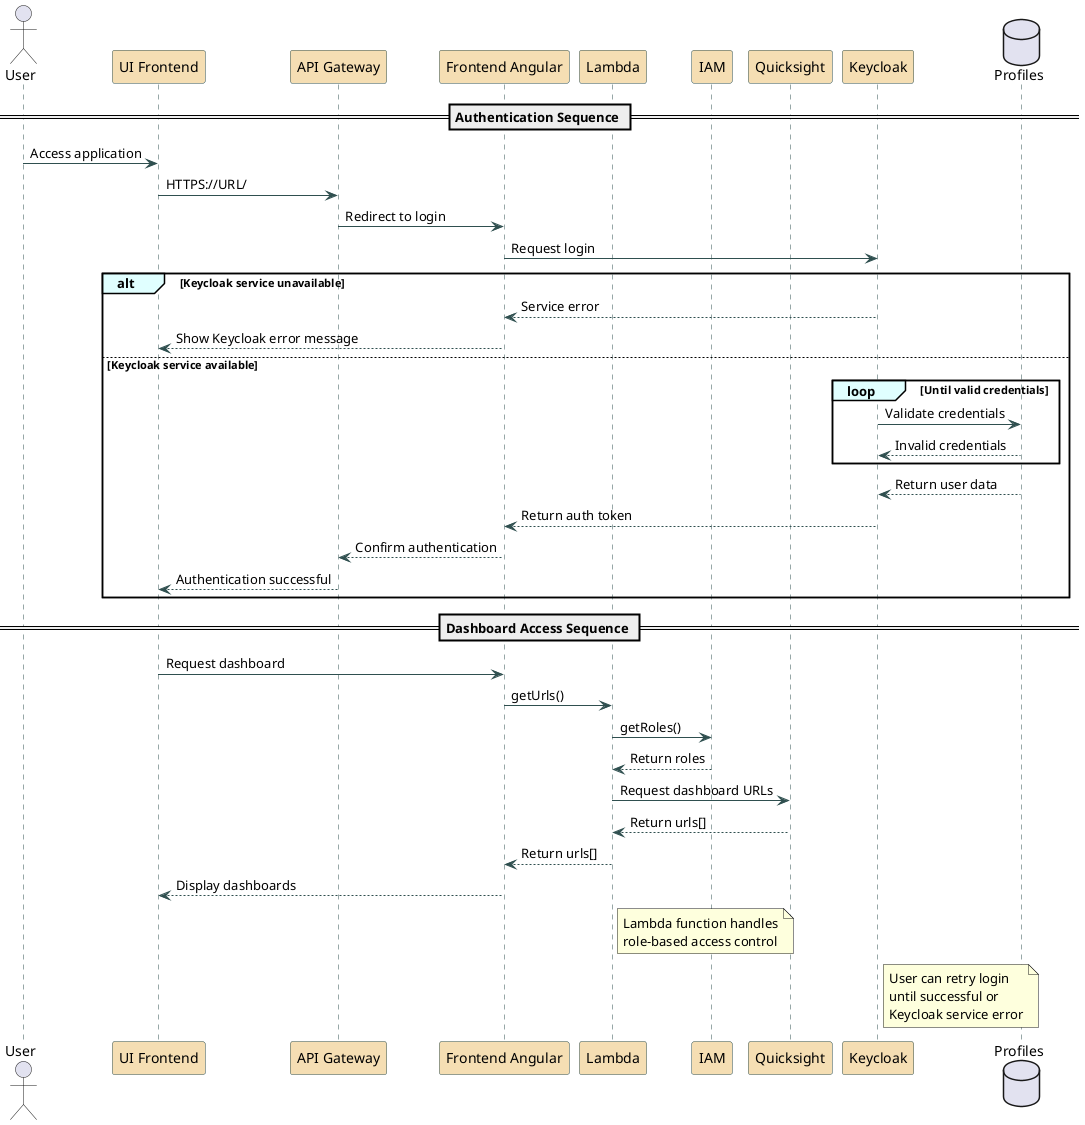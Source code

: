 @startuml sequence

' Color scheme
skinparam sequenceArrowColor DarkSlateGray
skinparam sequenceGroupBackgroundColor LightCyan
skinparam sequenceLifeLineBorderColor DarkSlateGray
skinparam sequenceParticipantBackgroundColor Wheat
skinparam sequenceParticipantBorderColor DarkSlateGray

actor User
participant "UI Frontend" as UI
participant "API Gateway" as API
participant "Frontend Angular" as Angular
participant "Lambda" as Lambda
participant "IAM" as IAM
participant "Quicksight" as Quicksight
participant "Keycloak" as Keycloak
database "Profiles" as Profiles

== Authentication Sequence ==

User -> UI: Access application
UI -> API: HTTPS://URL/
API -> Angular: Redirect to login
Angular -> Keycloak: Request login

alt Keycloak service unavailable
    Keycloak --> Angular: Service error
    Angular --> UI: Show Keycloak error message
else Keycloak service available
    loop Until valid credentials
        Keycloak -> Profiles: Validate credentials
        Profiles --> Keycloak: Invalid credentials
    end
    Profiles --> Keycloak: Return user data
    Keycloak --> Angular: Return auth token
    Angular --> API: Confirm authentication
    API --> UI: Authentication successful
end

== Dashboard Access Sequence ==

UI -> Angular: Request dashboard
Angular -> Lambda: getUrls()

Lambda -> IAM: getRoles()
IAM --> Lambda: Return roles

Lambda -> Quicksight: Request dashboard URLs
Quicksight --> Lambda: Return urls[]

Lambda --> Angular: Return urls[]
Angular --> UI: Display dashboards

note right of Lambda: Lambda function handles\nrole-based access control
note right of Keycloak: User can retry login\nuntil successful or\nKeycloak service error

@enduml
